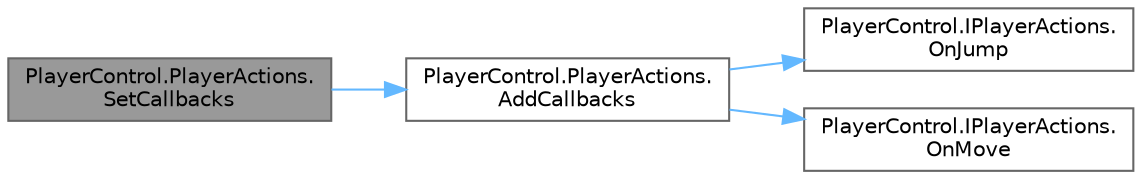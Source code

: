 digraph "PlayerControl.PlayerActions.SetCallbacks"
{
 // LATEX_PDF_SIZE
  bgcolor="transparent";
  edge [fontname=Helvetica,fontsize=10,labelfontname=Helvetica,labelfontsize=10];
  node [fontname=Helvetica,fontsize=10,shape=box,height=0.2,width=0.4];
  rankdir="LR";
  Node1 [id="Node000001",label="PlayerControl.PlayerActions.\lSetCallbacks",height=0.2,width=0.4,color="gray40", fillcolor="grey60", style="filled", fontcolor="black",tooltip=" "];
  Node1 -> Node2 [id="edge4_Node000001_Node000002",color="steelblue1",style="solid",tooltip=" "];
  Node2 [id="Node000002",label="PlayerControl.PlayerActions.\lAddCallbacks",height=0.2,width=0.4,color="grey40", fillcolor="white", style="filled",URL="$struct_player_control_1_1_player_actions.html#af81cf8130af06832a6f7366067467f20",tooltip=" "];
  Node2 -> Node3 [id="edge5_Node000002_Node000003",color="steelblue1",style="solid",tooltip=" "];
  Node3 [id="Node000003",label="PlayerControl.IPlayerActions.\lOnJump",height=0.2,width=0.4,color="grey40", fillcolor="white", style="filled",URL="$interface_player_control_1_1_i_player_actions.html#ac45ed32c8b4a7c18db5b410ad8a8a2f0",tooltip=" "];
  Node2 -> Node4 [id="edge6_Node000002_Node000004",color="steelblue1",style="solid",tooltip=" "];
  Node4 [id="Node000004",label="PlayerControl.IPlayerActions.\lOnMove",height=0.2,width=0.4,color="grey40", fillcolor="white", style="filled",URL="$interface_player_control_1_1_i_player_actions.html#afd41c5eb390db23f5353f07643801ebb",tooltip=" "];
}
